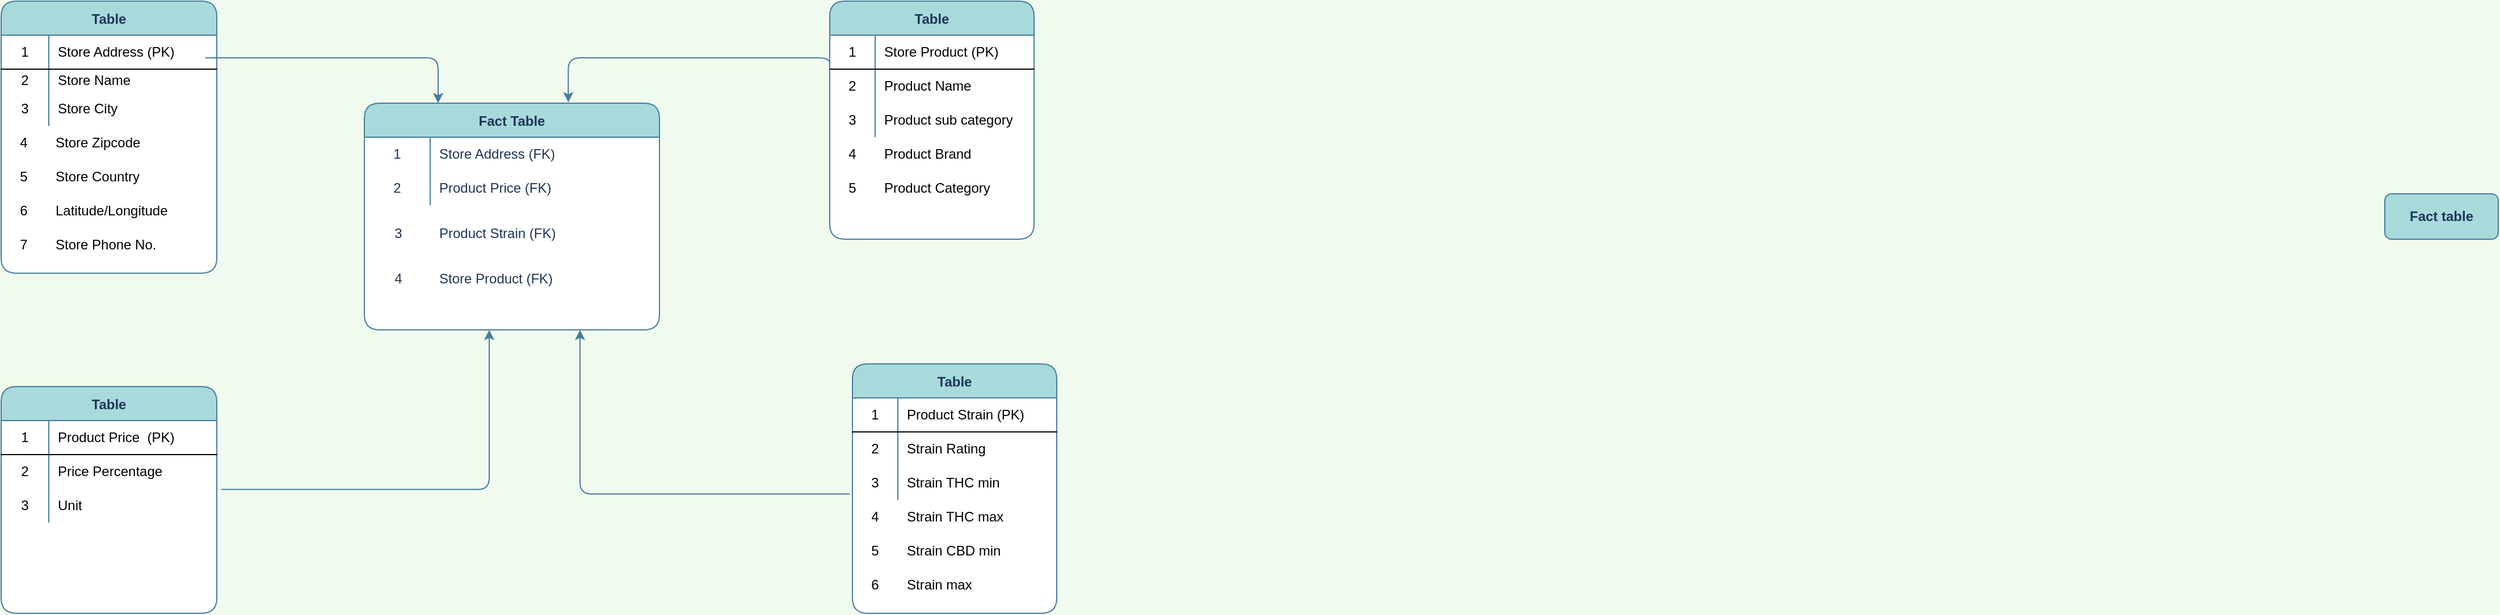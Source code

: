 <mxfile version="14.9.3" type="github">
  <diagram id="Ulh9fFxD05v9rUo_ZkGh" name="Page-1">
    <mxGraphModel dx="2724" dy="563" grid="1" gridSize="10" guides="1" tooltips="1" connect="1" arrows="1" fold="1" page="1" pageScale="1" pageWidth="850" pageHeight="1100" background="#F1FAEE" math="0" shadow="0">
      <root>
        <mxCell id="0" />
        <mxCell id="1" parent="0" />
        <mxCell id="7dvW86jji2DdW-ILQc1R-29" value="Fact&amp;nbsp;table" style="whiteSpace=wrap;html=1;align=center;fillColor=#A8DADC;strokeColor=#457B9D;fontColor=#1D3557;rounded=1;fontStyle=1;swimlaneFillColor=#ffffff;startSize=30;" parent="1" vertex="1">
          <mxGeometry x="470" y="190" width="100" height="40" as="geometry" />
        </mxCell>
        <mxCell id="ISjqVNkL_cP0iht_eHrK-1" value="Fact Table" style="shape=table;startSize=30;container=1;collapsible=0;childLayout=tableLayout;fixedRows=1;rowLines=0;fontStyle=1;align=center;pointerEvents=1;fillColor=#A8DADC;strokeColor=#457B9D;rounded=1;swimlaneFillColor=#ffffff;fontColor=#1D3557;" parent="1" vertex="1">
          <mxGeometry x="-1310" y="110" width="260" height="200" as="geometry" />
        </mxCell>
        <mxCell id="ISjqVNkL_cP0iht_eHrK-5" value="" style="shape=partialRectangle;html=1;whiteSpace=wrap;collapsible=0;dropTarget=0;pointerEvents=1;fillColor=none;top=0;left=0;bottom=0;right=0;points=[[0,0.5],[1,0.5]];portConstraint=eastwest;strokeColor=#457B9D;fontColor=#1D3557;rounded=1;" parent="ISjqVNkL_cP0iht_eHrK-1" vertex="1">
          <mxGeometry y="30" width="260" height="30" as="geometry" />
        </mxCell>
        <mxCell id="ISjqVNkL_cP0iht_eHrK-6" value="1" style="shape=partialRectangle;html=1;whiteSpace=wrap;connectable=0;fillColor=none;top=0;left=0;bottom=0;right=0;overflow=hidden;pointerEvents=1;strokeColor=#457B9D;fontColor=#1D3557;rounded=1;" parent="ISjqVNkL_cP0iht_eHrK-5" vertex="1">
          <mxGeometry width="58" height="30" as="geometry" />
        </mxCell>
        <mxCell id="ISjqVNkL_cP0iht_eHrK-7" value="Store Address (FK)" style="shape=partialRectangle;html=1;whiteSpace=wrap;connectable=0;fillColor=none;top=0;left=0;bottom=0;right=0;align=left;spacingLeft=6;overflow=hidden;pointerEvents=1;strokeColor=#457B9D;fontColor=#1D3557;rounded=1;" parent="ISjqVNkL_cP0iht_eHrK-5" vertex="1">
          <mxGeometry x="58" width="202" height="30" as="geometry" />
        </mxCell>
        <mxCell id="ISjqVNkL_cP0iht_eHrK-8" value="" style="shape=partialRectangle;html=1;whiteSpace=wrap;collapsible=0;dropTarget=0;pointerEvents=1;fillColor=none;top=0;left=0;bottom=0;right=0;points=[[0,0.5],[1,0.5]];portConstraint=eastwest;strokeColor=#457B9D;fontColor=#1D3557;rounded=1;" parent="ISjqVNkL_cP0iht_eHrK-1" vertex="1">
          <mxGeometry y="60" width="260" height="30" as="geometry" />
        </mxCell>
        <mxCell id="ISjqVNkL_cP0iht_eHrK-9" value="2" style="shape=partialRectangle;html=1;whiteSpace=wrap;connectable=0;fillColor=none;top=0;left=0;bottom=0;right=0;overflow=hidden;pointerEvents=1;strokeColor=#457B9D;fontColor=#1D3557;rounded=1;" parent="ISjqVNkL_cP0iht_eHrK-8" vertex="1">
          <mxGeometry width="58" height="30" as="geometry" />
        </mxCell>
        <mxCell id="ISjqVNkL_cP0iht_eHrK-10" value="Product Price (FK)" style="shape=partialRectangle;html=1;whiteSpace=wrap;connectable=0;fillColor=none;top=0;left=0;bottom=0;right=0;align=left;spacingLeft=6;overflow=hidden;pointerEvents=1;strokeColor=#457B9D;fontColor=#1D3557;rounded=1;" parent="ISjqVNkL_cP0iht_eHrK-8" vertex="1">
          <mxGeometry x="58" width="202" height="30" as="geometry" />
        </mxCell>
        <mxCell id="ISjqVNkL_cP0iht_eHrK-22" value="3" style="shape=partialRectangle;html=1;whiteSpace=wrap;connectable=0;fillColor=none;top=0;left=0;bottom=0;right=0;overflow=hidden;pointerEvents=1;strokeColor=#457B9D;fontColor=#1D3557;rounded=1;" parent="1" vertex="1">
          <mxGeometry x="-1300" y="210" width="40" height="30" as="geometry" />
        </mxCell>
        <mxCell id="ISjqVNkL_cP0iht_eHrK-24" value="Product Strain (FK)" style="shape=partialRectangle;html=1;whiteSpace=wrap;connectable=0;fillColor=none;top=0;left=0;bottom=0;right=0;align=left;spacingLeft=6;overflow=hidden;pointerEvents=1;strokeColor=#457B9D;fontColor=#1D3557;rounded=1;" parent="1" vertex="1">
          <mxGeometry x="-1252" y="210" width="202" height="30" as="geometry" />
        </mxCell>
        <mxCell id="ISjqVNkL_cP0iht_eHrK-25" value="Store Product (FK)" style="shape=partialRectangle;html=1;whiteSpace=wrap;connectable=0;fillColor=none;top=0;left=0;bottom=0;right=0;align=left;spacingLeft=6;overflow=hidden;pointerEvents=1;strokeColor=#457B9D;fontColor=#1D3557;rounded=1;" parent="1" vertex="1">
          <mxGeometry x="-1252" y="250" width="202" height="30" as="geometry" />
        </mxCell>
        <mxCell id="ISjqVNkL_cP0iht_eHrK-28" value="4" style="shape=partialRectangle;html=1;whiteSpace=wrap;connectable=0;fillColor=none;top=0;left=0;bottom=0;right=0;overflow=hidden;pointerEvents=1;strokeColor=#457B9D;fontColor=#1D3557;rounded=1;" parent="1" vertex="1">
          <mxGeometry x="-1300" y="250" width="40" height="30" as="geometry" />
        </mxCell>
        <mxCell id="ISjqVNkL_cP0iht_eHrK-29" value="Table" style="shape=table;startSize=30;container=1;collapsible=0;childLayout=tableLayout;fixedRows=1;rowLines=0;fontStyle=1;align=center;pointerEvents=1;rounded=1;fontColor=#1D3557;strokeColor=#457B9D;fillColor=#A8DADC;swimlaneFillColor=#ffffff;" parent="1" vertex="1">
          <mxGeometry x="-1630" y="20" width="190" height="240" as="geometry" />
        </mxCell>
        <mxCell id="ISjqVNkL_cP0iht_eHrK-30" value="" style="shape=partialRectangle;html=1;whiteSpace=wrap;collapsible=0;dropTarget=0;pointerEvents=1;fillColor=none;top=0;left=0;bottom=1;right=0;points=[[0,0.5],[1,0.5]];portConstraint=eastwest;" parent="ISjqVNkL_cP0iht_eHrK-29" vertex="1">
          <mxGeometry y="30" width="190" height="30" as="geometry" />
        </mxCell>
        <mxCell id="ISjqVNkL_cP0iht_eHrK-31" value="1" style="shape=partialRectangle;html=1;whiteSpace=wrap;connectable=0;fillColor=none;top=0;left=0;bottom=0;right=0;overflow=hidden;pointerEvents=1;" parent="ISjqVNkL_cP0iht_eHrK-30" vertex="1">
          <mxGeometry width="42" height="30" as="geometry" />
        </mxCell>
        <mxCell id="ISjqVNkL_cP0iht_eHrK-32" value="Store Address (PK)" style="shape=partialRectangle;html=1;whiteSpace=wrap;connectable=0;fillColor=none;top=0;left=0;bottom=0;right=0;align=left;spacingLeft=6;overflow=hidden;pointerEvents=1;" parent="ISjqVNkL_cP0iht_eHrK-30" vertex="1">
          <mxGeometry x="42" width="148" height="30" as="geometry" />
        </mxCell>
        <mxCell id="ISjqVNkL_cP0iht_eHrK-33" value="" style="shape=partialRectangle;html=1;whiteSpace=wrap;collapsible=0;dropTarget=0;pointerEvents=1;fillColor=none;top=0;left=0;bottom=0;right=0;points=[[0,0.5],[1,0.5]];portConstraint=eastwest;" parent="ISjqVNkL_cP0iht_eHrK-29" vertex="1">
          <mxGeometry y="60" width="190" height="20" as="geometry" />
        </mxCell>
        <mxCell id="ISjqVNkL_cP0iht_eHrK-34" value="2" style="shape=partialRectangle;html=1;whiteSpace=wrap;connectable=0;fillColor=none;top=0;left=0;bottom=0;right=0;overflow=hidden;pointerEvents=1;" parent="ISjqVNkL_cP0iht_eHrK-33" vertex="1">
          <mxGeometry width="42" height="20" as="geometry" />
        </mxCell>
        <mxCell id="ISjqVNkL_cP0iht_eHrK-35" value="Store Name" style="shape=partialRectangle;html=1;whiteSpace=wrap;connectable=0;fillColor=none;top=0;left=0;bottom=0;right=0;align=left;spacingLeft=6;overflow=hidden;pointerEvents=1;" parent="ISjqVNkL_cP0iht_eHrK-33" vertex="1">
          <mxGeometry x="42" width="148" height="20" as="geometry" />
        </mxCell>
        <mxCell id="ISjqVNkL_cP0iht_eHrK-36" value="" style="shape=partialRectangle;html=1;whiteSpace=wrap;collapsible=0;dropTarget=0;pointerEvents=1;fillColor=none;top=0;left=0;bottom=0;right=0;points=[[0,0.5],[1,0.5]];portConstraint=eastwest;" parent="ISjqVNkL_cP0iht_eHrK-29" vertex="1">
          <mxGeometry y="80" width="190" height="30" as="geometry" />
        </mxCell>
        <mxCell id="ISjqVNkL_cP0iht_eHrK-37" value="3" style="shape=partialRectangle;html=1;whiteSpace=wrap;connectable=0;fillColor=none;top=0;left=0;bottom=0;right=0;overflow=hidden;pointerEvents=1;" parent="ISjqVNkL_cP0iht_eHrK-36" vertex="1">
          <mxGeometry width="42" height="30" as="geometry" />
        </mxCell>
        <mxCell id="ISjqVNkL_cP0iht_eHrK-38" value="Store City" style="shape=partialRectangle;html=1;whiteSpace=wrap;connectable=0;fillColor=none;top=0;left=0;bottom=0;right=0;align=left;spacingLeft=6;overflow=hidden;pointerEvents=1;" parent="ISjqVNkL_cP0iht_eHrK-36" vertex="1">
          <mxGeometry x="42" width="148" height="30" as="geometry" />
        </mxCell>
        <mxCell id="ISjqVNkL_cP0iht_eHrK-39" value="Table" style="shape=table;startSize=30;container=1;collapsible=0;childLayout=tableLayout;fixedRows=1;rowLines=0;fontStyle=1;align=center;pointerEvents=1;rounded=1;fontColor=#1D3557;strokeColor=#457B9D;fillColor=#A8DADC;swimlaneFillColor=#ffffff;" parent="1" vertex="1">
          <mxGeometry x="-1630" y="360" width="190" height="200" as="geometry" />
        </mxCell>
        <mxCell id="ISjqVNkL_cP0iht_eHrK-40" value="" style="shape=partialRectangle;html=1;whiteSpace=wrap;collapsible=0;dropTarget=0;pointerEvents=1;fillColor=none;top=0;left=0;bottom=1;right=0;points=[[0,0.5],[1,0.5]];portConstraint=eastwest;" parent="ISjqVNkL_cP0iht_eHrK-39" vertex="1">
          <mxGeometry y="30" width="190" height="30" as="geometry" />
        </mxCell>
        <mxCell id="ISjqVNkL_cP0iht_eHrK-41" value="1" style="shape=partialRectangle;html=1;whiteSpace=wrap;connectable=0;fillColor=none;top=0;left=0;bottom=0;right=0;overflow=hidden;pointerEvents=1;" parent="ISjqVNkL_cP0iht_eHrK-40" vertex="1">
          <mxGeometry width="42" height="30" as="geometry" />
        </mxCell>
        <mxCell id="ISjqVNkL_cP0iht_eHrK-42" value="Product Price&amp;nbsp; (PK)" style="shape=partialRectangle;html=1;whiteSpace=wrap;connectable=0;fillColor=none;top=0;left=0;bottom=0;right=0;align=left;spacingLeft=6;overflow=hidden;pointerEvents=1;" parent="ISjqVNkL_cP0iht_eHrK-40" vertex="1">
          <mxGeometry x="42" width="148" height="30" as="geometry" />
        </mxCell>
        <mxCell id="ISjqVNkL_cP0iht_eHrK-43" value="" style="shape=partialRectangle;html=1;whiteSpace=wrap;collapsible=0;dropTarget=0;pointerEvents=1;fillColor=none;top=0;left=0;bottom=0;right=0;points=[[0,0.5],[1,0.5]];portConstraint=eastwest;" parent="ISjqVNkL_cP0iht_eHrK-39" vertex="1">
          <mxGeometry y="60" width="190" height="30" as="geometry" />
        </mxCell>
        <mxCell id="ISjqVNkL_cP0iht_eHrK-44" value="2" style="shape=partialRectangle;html=1;whiteSpace=wrap;connectable=0;fillColor=none;top=0;left=0;bottom=0;right=0;overflow=hidden;pointerEvents=1;" parent="ISjqVNkL_cP0iht_eHrK-43" vertex="1">
          <mxGeometry width="42" height="30" as="geometry" />
        </mxCell>
        <mxCell id="ISjqVNkL_cP0iht_eHrK-45" value="Price Percentage" style="shape=partialRectangle;html=1;whiteSpace=wrap;connectable=0;fillColor=none;top=0;left=0;bottom=0;right=0;align=left;spacingLeft=6;overflow=hidden;pointerEvents=1;" parent="ISjqVNkL_cP0iht_eHrK-43" vertex="1">
          <mxGeometry x="42" width="148" height="30" as="geometry" />
        </mxCell>
        <mxCell id="ISjqVNkL_cP0iht_eHrK-46" value="" style="shape=partialRectangle;html=1;whiteSpace=wrap;collapsible=0;dropTarget=0;pointerEvents=1;fillColor=none;top=0;left=0;bottom=0;right=0;points=[[0,0.5],[1,0.5]];portConstraint=eastwest;" parent="ISjqVNkL_cP0iht_eHrK-39" vertex="1">
          <mxGeometry y="90" width="190" height="30" as="geometry" />
        </mxCell>
        <mxCell id="ISjqVNkL_cP0iht_eHrK-47" value="3" style="shape=partialRectangle;html=1;whiteSpace=wrap;connectable=0;fillColor=none;top=0;left=0;bottom=0;right=0;overflow=hidden;pointerEvents=1;" parent="ISjqVNkL_cP0iht_eHrK-46" vertex="1">
          <mxGeometry width="42" height="30" as="geometry" />
        </mxCell>
        <mxCell id="ISjqVNkL_cP0iht_eHrK-48" value="Unit" style="shape=partialRectangle;html=1;whiteSpace=wrap;connectable=0;fillColor=none;top=0;left=0;bottom=0;right=0;align=left;spacingLeft=6;overflow=hidden;pointerEvents=1;" parent="ISjqVNkL_cP0iht_eHrK-46" vertex="1">
          <mxGeometry x="42" width="148" height="30" as="geometry" />
        </mxCell>
        <mxCell id="ISjqVNkL_cP0iht_eHrK-49" value="Table" style="shape=table;startSize=30;container=1;collapsible=0;childLayout=tableLayout;fixedRows=1;rowLines=0;fontStyle=1;align=center;pointerEvents=1;rounded=1;fontColor=#1D3557;strokeColor=#457B9D;fillColor=#A8DADC;swimlaneFillColor=#ffffff;" parent="1" vertex="1">
          <mxGeometry x="-880" y="340" width="180" height="220" as="geometry" />
        </mxCell>
        <mxCell id="ISjqVNkL_cP0iht_eHrK-50" value="" style="shape=partialRectangle;html=1;whiteSpace=wrap;collapsible=0;dropTarget=0;pointerEvents=1;fillColor=none;top=0;left=0;bottom=1;right=0;points=[[0,0.5],[1,0.5]];portConstraint=eastwest;" parent="ISjqVNkL_cP0iht_eHrK-49" vertex="1">
          <mxGeometry y="30" width="180" height="30" as="geometry" />
        </mxCell>
        <mxCell id="ISjqVNkL_cP0iht_eHrK-51" value="1" style="shape=partialRectangle;html=1;whiteSpace=wrap;connectable=0;fillColor=none;top=0;left=0;bottom=0;right=0;overflow=hidden;pointerEvents=1;" parent="ISjqVNkL_cP0iht_eHrK-50" vertex="1">
          <mxGeometry width="40" height="30" as="geometry" />
        </mxCell>
        <mxCell id="ISjqVNkL_cP0iht_eHrK-52" value="Product Strain (PK)" style="shape=partialRectangle;html=1;whiteSpace=wrap;connectable=0;fillColor=none;top=0;left=0;bottom=0;right=0;align=left;spacingLeft=6;overflow=hidden;pointerEvents=1;" parent="ISjqVNkL_cP0iht_eHrK-50" vertex="1">
          <mxGeometry x="40" width="140" height="30" as="geometry" />
        </mxCell>
        <mxCell id="ISjqVNkL_cP0iht_eHrK-53" value="" style="shape=partialRectangle;html=1;whiteSpace=wrap;collapsible=0;dropTarget=0;pointerEvents=1;fillColor=none;top=0;left=0;bottom=0;right=0;points=[[0,0.5],[1,0.5]];portConstraint=eastwest;" parent="ISjqVNkL_cP0iht_eHrK-49" vertex="1">
          <mxGeometry y="60" width="180" height="30" as="geometry" />
        </mxCell>
        <mxCell id="ISjqVNkL_cP0iht_eHrK-54" value="2" style="shape=partialRectangle;html=1;whiteSpace=wrap;connectable=0;fillColor=none;top=0;left=0;bottom=0;right=0;overflow=hidden;pointerEvents=1;" parent="ISjqVNkL_cP0iht_eHrK-53" vertex="1">
          <mxGeometry width="40" height="30" as="geometry" />
        </mxCell>
        <mxCell id="ISjqVNkL_cP0iht_eHrK-55" value="Strain Rating" style="shape=partialRectangle;html=1;whiteSpace=wrap;connectable=0;fillColor=none;top=0;left=0;bottom=0;right=0;align=left;spacingLeft=6;overflow=hidden;pointerEvents=1;" parent="ISjqVNkL_cP0iht_eHrK-53" vertex="1">
          <mxGeometry x="40" width="140" height="30" as="geometry" />
        </mxCell>
        <mxCell id="ISjqVNkL_cP0iht_eHrK-56" value="" style="shape=partialRectangle;html=1;whiteSpace=wrap;collapsible=0;dropTarget=0;pointerEvents=1;fillColor=none;top=0;left=0;bottom=0;right=0;points=[[0,0.5],[1,0.5]];portConstraint=eastwest;" parent="ISjqVNkL_cP0iht_eHrK-49" vertex="1">
          <mxGeometry y="90" width="180" height="30" as="geometry" />
        </mxCell>
        <mxCell id="ISjqVNkL_cP0iht_eHrK-57" value="3" style="shape=partialRectangle;html=1;whiteSpace=wrap;connectable=0;fillColor=none;top=0;left=0;bottom=0;right=0;overflow=hidden;pointerEvents=1;" parent="ISjqVNkL_cP0iht_eHrK-56" vertex="1">
          <mxGeometry width="40" height="30" as="geometry" />
        </mxCell>
        <mxCell id="ISjqVNkL_cP0iht_eHrK-58" value="Strain THC min" style="shape=partialRectangle;html=1;whiteSpace=wrap;connectable=0;fillColor=none;top=0;left=0;bottom=0;right=0;align=left;spacingLeft=6;overflow=hidden;pointerEvents=1;" parent="ISjqVNkL_cP0iht_eHrK-56" vertex="1">
          <mxGeometry x="40" width="140" height="30" as="geometry" />
        </mxCell>
        <mxCell id="ISjqVNkL_cP0iht_eHrK-59" value="Table" style="shape=table;startSize=30;container=1;collapsible=0;childLayout=tableLayout;fixedRows=1;rowLines=0;fontStyle=1;align=center;pointerEvents=1;rounded=1;fontColor=#1D3557;strokeColor=#457B9D;fillColor=#A8DADC;swimlaneFillColor=#ffffff;" parent="1" vertex="1">
          <mxGeometry x="-900" y="20" width="180" height="210" as="geometry" />
        </mxCell>
        <mxCell id="ISjqVNkL_cP0iht_eHrK-60" value="" style="shape=partialRectangle;html=1;whiteSpace=wrap;collapsible=0;dropTarget=0;pointerEvents=1;fillColor=none;top=0;left=0;bottom=1;right=0;points=[[0,0.5],[1,0.5]];portConstraint=eastwest;" parent="ISjqVNkL_cP0iht_eHrK-59" vertex="1">
          <mxGeometry y="30" width="180" height="30" as="geometry" />
        </mxCell>
        <mxCell id="ISjqVNkL_cP0iht_eHrK-61" value="1" style="shape=partialRectangle;html=1;whiteSpace=wrap;connectable=0;fillColor=none;top=0;left=0;bottom=0;right=0;overflow=hidden;pointerEvents=1;" parent="ISjqVNkL_cP0iht_eHrK-60" vertex="1">
          <mxGeometry width="40" height="30" as="geometry" />
        </mxCell>
        <mxCell id="ISjqVNkL_cP0iht_eHrK-62" value="Store Product (PK)" style="shape=partialRectangle;html=1;whiteSpace=wrap;connectable=0;fillColor=none;top=0;left=0;bottom=0;right=0;align=left;spacingLeft=6;overflow=hidden;pointerEvents=1;" parent="ISjqVNkL_cP0iht_eHrK-60" vertex="1">
          <mxGeometry x="40" width="140" height="30" as="geometry" />
        </mxCell>
        <mxCell id="ISjqVNkL_cP0iht_eHrK-63" value="" style="shape=partialRectangle;html=1;whiteSpace=wrap;collapsible=0;dropTarget=0;pointerEvents=1;fillColor=none;top=0;left=0;bottom=0;right=0;points=[[0,0.5],[1,0.5]];portConstraint=eastwest;" parent="ISjqVNkL_cP0iht_eHrK-59" vertex="1">
          <mxGeometry y="60" width="180" height="30" as="geometry" />
        </mxCell>
        <mxCell id="ISjqVNkL_cP0iht_eHrK-64" value="2" style="shape=partialRectangle;html=1;whiteSpace=wrap;connectable=0;fillColor=none;top=0;left=0;bottom=0;right=0;overflow=hidden;pointerEvents=1;" parent="ISjqVNkL_cP0iht_eHrK-63" vertex="1">
          <mxGeometry width="40" height="30" as="geometry" />
        </mxCell>
        <mxCell id="ISjqVNkL_cP0iht_eHrK-65" value="Product Name" style="shape=partialRectangle;html=1;whiteSpace=wrap;connectable=0;fillColor=none;top=0;left=0;bottom=0;right=0;align=left;spacingLeft=6;overflow=hidden;pointerEvents=1;" parent="ISjqVNkL_cP0iht_eHrK-63" vertex="1">
          <mxGeometry x="40" width="140" height="30" as="geometry" />
        </mxCell>
        <mxCell id="ISjqVNkL_cP0iht_eHrK-66" value="" style="shape=partialRectangle;html=1;whiteSpace=wrap;collapsible=0;dropTarget=0;pointerEvents=1;fillColor=none;top=0;left=0;bottom=0;right=0;points=[[0,0.5],[1,0.5]];portConstraint=eastwest;" parent="ISjqVNkL_cP0iht_eHrK-59" vertex="1">
          <mxGeometry y="90" width="180" height="30" as="geometry" />
        </mxCell>
        <mxCell id="ISjqVNkL_cP0iht_eHrK-67" value="3" style="shape=partialRectangle;html=1;whiteSpace=wrap;connectable=0;fillColor=none;top=0;left=0;bottom=0;right=0;overflow=hidden;pointerEvents=1;" parent="ISjqVNkL_cP0iht_eHrK-66" vertex="1">
          <mxGeometry width="40" height="30" as="geometry" />
        </mxCell>
        <mxCell id="ISjqVNkL_cP0iht_eHrK-68" value="Product sub category" style="shape=partialRectangle;html=1;whiteSpace=wrap;connectable=0;fillColor=none;top=0;left=0;bottom=0;right=0;align=left;spacingLeft=6;overflow=hidden;pointerEvents=1;" parent="ISjqVNkL_cP0iht_eHrK-66" vertex="1">
          <mxGeometry x="40" width="140" height="30" as="geometry" />
        </mxCell>
        <mxCell id="ISjqVNkL_cP0iht_eHrK-69" value="" style="edgeStyle=segmentEdgeStyle;endArrow=classic;html=1;fontColor=#1D3557;strokeColor=#457B9D;fillColor=#A8DADC;exitX=1.021;exitY=0.027;exitDx=0;exitDy=0;exitPerimeter=0;" parent="1" source="ISjqVNkL_cP0iht_eHrK-46" edge="1">
          <mxGeometry width="50" height="50" relative="1" as="geometry">
            <mxPoint x="-1410" y="450" as="sourcePoint" />
            <mxPoint x="-1200" y="310" as="targetPoint" />
            <Array as="points">
              <mxPoint x="-1200" y="451" />
            </Array>
          </mxGeometry>
        </mxCell>
        <mxCell id="ISjqVNkL_cP0iht_eHrK-70" value="" style="edgeStyle=segmentEdgeStyle;endArrow=classic;html=1;fontColor=#1D3557;strokeColor=#457B9D;fillColor=#A8DADC;entryX=0.25;entryY=0;entryDx=0;entryDy=0;" parent="1" target="ISjqVNkL_cP0iht_eHrK-1" edge="1">
          <mxGeometry width="50" height="50" relative="1" as="geometry">
            <mxPoint x="-1450" y="70" as="sourcePoint" />
            <mxPoint x="-1230" y="70" as="targetPoint" />
            <Array as="points">
              <mxPoint x="-1245" y="70" />
            </Array>
          </mxGeometry>
        </mxCell>
        <mxCell id="ISjqVNkL_cP0iht_eHrK-71" value="" style="edgeStyle=segmentEdgeStyle;endArrow=classic;html=1;fontColor=#1D3557;strokeColor=#457B9D;fillColor=#A8DADC;entryX=0.691;entryY=-0.004;entryDx=0;entryDy=0;entryPerimeter=0;" parent="1" target="ISjqVNkL_cP0iht_eHrK-1" edge="1">
          <mxGeometry width="50" height="50" relative="1" as="geometry">
            <mxPoint x="-900" y="80" as="sourcePoint" />
            <mxPoint x="-1120" y="40" as="targetPoint" />
            <Array as="points">
              <mxPoint x="-900" y="70" />
              <mxPoint x="-1130" y="70" />
            </Array>
          </mxGeometry>
        </mxCell>
        <mxCell id="ISjqVNkL_cP0iht_eHrK-72" value="" style="edgeStyle=segmentEdgeStyle;endArrow=classic;html=1;fontColor=#1D3557;strokeColor=#457B9D;fillColor=#A8DADC;exitX=-0.013;exitY=0.827;exitDx=0;exitDy=0;exitPerimeter=0;" parent="1" source="ISjqVNkL_cP0iht_eHrK-56" edge="1">
          <mxGeometry width="50" height="50" relative="1" as="geometry">
            <mxPoint x="-980" y="455" as="sourcePoint" />
            <mxPoint x="-1120" y="310" as="targetPoint" />
            <Array as="points">
              <mxPoint x="-1120" y="455" />
            </Array>
          </mxGeometry>
        </mxCell>
        <mxCell id="ISjqVNkL_cP0iht_eHrK-73" value="Store Zipcode" style="shape=partialRectangle;html=1;whiteSpace=wrap;connectable=0;fillColor=none;top=0;left=0;bottom=0;right=0;align=left;spacingLeft=6;overflow=hidden;pointerEvents=1;" parent="1" vertex="1">
          <mxGeometry x="-1590" y="130" width="140" height="30" as="geometry" />
        </mxCell>
        <mxCell id="ISjqVNkL_cP0iht_eHrK-74" value="Store Country" style="shape=partialRectangle;html=1;whiteSpace=wrap;connectable=0;fillColor=none;top=0;left=0;bottom=0;right=0;align=left;spacingLeft=6;overflow=hidden;pointerEvents=1;" parent="1" vertex="1">
          <mxGeometry x="-1590" y="160" width="140" height="30" as="geometry" />
        </mxCell>
        <mxCell id="ISjqVNkL_cP0iht_eHrK-75" value="Latitude/Longitude" style="shape=partialRectangle;html=1;whiteSpace=wrap;connectable=0;fillColor=none;top=0;left=0;bottom=0;right=0;align=left;spacingLeft=6;overflow=hidden;pointerEvents=1;" parent="1" vertex="1">
          <mxGeometry x="-1590" y="190" width="140" height="30" as="geometry" />
        </mxCell>
        <mxCell id="ISjqVNkL_cP0iht_eHrK-77" value="Product Brand" style="shape=partialRectangle;html=1;whiteSpace=wrap;connectable=0;fillColor=none;top=0;left=0;bottom=0;right=0;align=left;spacingLeft=6;overflow=hidden;pointerEvents=1;" parent="1" vertex="1">
          <mxGeometry x="-860" y="140" width="140" height="30" as="geometry" />
        </mxCell>
        <mxCell id="ISjqVNkL_cP0iht_eHrK-78" value="Product Category" style="shape=partialRectangle;html=1;whiteSpace=wrap;connectable=0;fillColor=none;top=0;left=0;bottom=0;right=0;align=left;spacingLeft=6;overflow=hidden;pointerEvents=1;" parent="1" vertex="1">
          <mxGeometry x="-860" y="170" width="140" height="30" as="geometry" />
        </mxCell>
        <mxCell id="ISjqVNkL_cP0iht_eHrK-79" value="Store Phone No." style="shape=partialRectangle;html=1;whiteSpace=wrap;connectable=0;fillColor=none;top=0;left=0;bottom=0;right=0;align=left;spacingLeft=6;overflow=hidden;pointerEvents=1;" parent="1" vertex="1">
          <mxGeometry x="-1590" y="220" width="140" height="30" as="geometry" />
        </mxCell>
        <mxCell id="ISjqVNkL_cP0iht_eHrK-80" value="Strain THC max" style="shape=partialRectangle;html=1;whiteSpace=wrap;connectable=0;fillColor=none;top=0;left=0;bottom=0;right=0;align=left;spacingLeft=6;overflow=hidden;pointerEvents=1;" parent="1" vertex="1">
          <mxGeometry x="-840" y="460" width="140" height="30" as="geometry" />
        </mxCell>
        <mxCell id="ISjqVNkL_cP0iht_eHrK-81" value="Strain CBD min" style="shape=partialRectangle;html=1;whiteSpace=wrap;connectable=0;fillColor=none;top=0;left=0;bottom=0;right=0;align=left;spacingLeft=6;overflow=hidden;pointerEvents=1;" parent="1" vertex="1">
          <mxGeometry x="-840" y="490" width="140" height="30" as="geometry" />
        </mxCell>
        <mxCell id="ISjqVNkL_cP0iht_eHrK-82" value="Strain max" style="shape=partialRectangle;html=1;whiteSpace=wrap;connectable=0;fillColor=none;top=0;left=0;bottom=0;right=0;align=left;spacingLeft=6;overflow=hidden;pointerEvents=1;" parent="1" vertex="1">
          <mxGeometry x="-840" y="520" width="140" height="30" as="geometry" />
        </mxCell>
        <mxCell id="pClZBczDajn1f3OKHseC-1" value="4" style="shape=partialRectangle;html=1;whiteSpace=wrap;connectable=0;fillColor=none;top=0;left=0;bottom=0;right=0;overflow=hidden;pointerEvents=1;" vertex="1" parent="1">
          <mxGeometry x="-880" y="460" width="40" height="30" as="geometry" />
        </mxCell>
        <mxCell id="pClZBczDajn1f3OKHseC-2" value="5" style="shape=partialRectangle;html=1;whiteSpace=wrap;connectable=0;fillColor=none;top=0;left=0;bottom=0;right=0;overflow=hidden;pointerEvents=1;" vertex="1" parent="1">
          <mxGeometry x="-880" y="490" width="40" height="30" as="geometry" />
        </mxCell>
        <mxCell id="pClZBczDajn1f3OKHseC-3" value="6" style="shape=partialRectangle;html=1;whiteSpace=wrap;connectable=0;fillColor=none;top=0;left=0;bottom=0;right=0;overflow=hidden;pointerEvents=1;" vertex="1" parent="1">
          <mxGeometry x="-880" y="520" width="40" height="30" as="geometry" />
        </mxCell>
        <mxCell id="pClZBczDajn1f3OKHseC-4" value="4" style="shape=partialRectangle;html=1;whiteSpace=wrap;connectable=0;fillColor=none;top=0;left=0;bottom=0;right=0;overflow=hidden;pointerEvents=1;" vertex="1" parent="1">
          <mxGeometry x="-900" y="140" width="40" height="30" as="geometry" />
        </mxCell>
        <mxCell id="pClZBczDajn1f3OKHseC-5" value="5" style="shape=partialRectangle;html=1;whiteSpace=wrap;connectable=0;fillColor=none;top=0;left=0;bottom=0;right=0;overflow=hidden;pointerEvents=1;" vertex="1" parent="1">
          <mxGeometry x="-900" y="170" width="40" height="30" as="geometry" />
        </mxCell>
        <mxCell id="pClZBczDajn1f3OKHseC-6" value="4" style="shape=partialRectangle;html=1;whiteSpace=wrap;connectable=0;fillColor=none;top=0;left=0;bottom=0;right=0;overflow=hidden;pointerEvents=1;" vertex="1" parent="1">
          <mxGeometry x="-1630" y="130" width="40" height="30" as="geometry" />
        </mxCell>
        <mxCell id="pClZBczDajn1f3OKHseC-7" value="5" style="shape=partialRectangle;html=1;whiteSpace=wrap;connectable=0;fillColor=none;top=0;left=0;bottom=0;right=0;overflow=hidden;pointerEvents=1;" vertex="1" parent="1">
          <mxGeometry x="-1630" y="160" width="40" height="30" as="geometry" />
        </mxCell>
        <mxCell id="pClZBczDajn1f3OKHseC-8" value="6" style="shape=partialRectangle;html=1;whiteSpace=wrap;connectable=0;fillColor=none;top=0;left=0;bottom=0;right=0;overflow=hidden;pointerEvents=1;" vertex="1" parent="1">
          <mxGeometry x="-1630" y="190" width="40" height="30" as="geometry" />
        </mxCell>
        <mxCell id="pClZBczDajn1f3OKHseC-9" value="7" style="shape=partialRectangle;html=1;whiteSpace=wrap;connectable=0;fillColor=none;top=0;left=0;bottom=0;right=0;overflow=hidden;pointerEvents=1;" vertex="1" parent="1">
          <mxGeometry x="-1630" y="220" width="40" height="30" as="geometry" />
        </mxCell>
      </root>
    </mxGraphModel>
  </diagram>
</mxfile>
